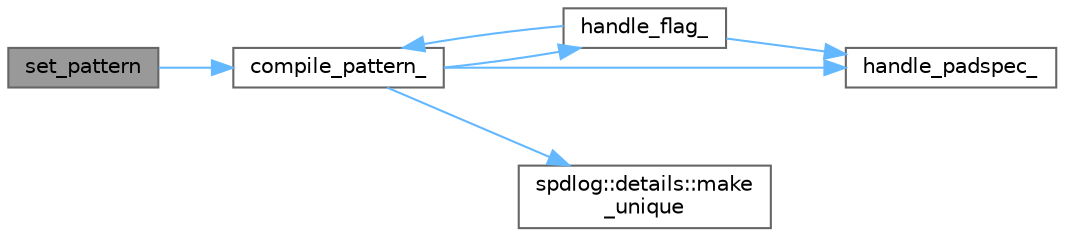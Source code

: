 digraph "set_pattern"
{
 // LATEX_PDF_SIZE
  bgcolor="transparent";
  edge [fontname=Helvetica,fontsize=10,labelfontname=Helvetica,labelfontsize=10];
  node [fontname=Helvetica,fontsize=10,shape=box,height=0.2,width=0.4];
  rankdir="LR";
  Node1 [id="Node000001",label="set_pattern",height=0.2,width=0.4,color="gray40", fillcolor="grey60", style="filled", fontcolor="black",tooltip=" "];
  Node1 -> Node2 [id="edge1_Node000001_Node000002",color="steelblue1",style="solid",tooltip=" "];
  Node2 [id="Node000002",label="compile_pattern_",height=0.2,width=0.4,color="grey40", fillcolor="white", style="filled",URL="$classspdlog_1_1pattern__formatter.html#af0f127613916b4738f5b31f89ef71a2d",tooltip=" "];
  Node2 -> Node3 [id="edge2_Node000002_Node000003",color="steelblue1",style="solid",tooltip=" "];
  Node3 [id="Node000003",label="handle_flag_",height=0.2,width=0.4,color="grey40", fillcolor="white", style="filled",URL="$classspdlog_1_1pattern__formatter.html#aaae28f7a22786c99b3cac2e9f12cc17f",tooltip=" "];
  Node3 -> Node2 [id="edge3_Node000003_Node000002",color="steelblue1",style="solid",tooltip=" "];
  Node3 -> Node4 [id="edge4_Node000003_Node000004",color="steelblue1",style="solid",tooltip=" "];
  Node4 [id="Node000004",label="handle_padspec_",height=0.2,width=0.4,color="grey40", fillcolor="white", style="filled",URL="$classspdlog_1_1pattern__formatter.html#ace1f279be0a13d47470db704c1a786a0",tooltip=" "];
  Node2 -> Node4 [id="edge5_Node000002_Node000004",color="steelblue1",style="solid",tooltip=" "];
  Node2 -> Node5 [id="edge6_Node000002_Node000005",color="steelblue1",style="solid",tooltip=" "];
  Node5 [id="Node000005",label="spdlog::details::make\l_unique",height=0.2,width=0.4,color="grey40", fillcolor="white", style="filled",URL="$namespacespdlog_1_1details.html#a2d5a8a422b22079ac963f0bbfdddbcef",tooltip=" "];
}
